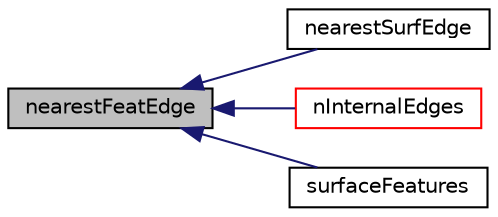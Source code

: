 digraph "nearestFeatEdge"
{
  bgcolor="transparent";
  edge [fontname="Helvetica",fontsize="10",labelfontname="Helvetica",labelfontsize="10"];
  node [fontname="Helvetica",fontsize="10",shape=record];
  rankdir="LR";
  Node1 [label="nearestFeatEdge",height=0.2,width=0.4,color="black", fillcolor="grey75", style="filled", fontcolor="black"];
  Node1 -> Node2 [dir="back",color="midnightblue",fontsize="10",style="solid",fontname="Helvetica"];
  Node2 [label="nearestSurfEdge",height=0.2,width=0.4,color="black",URL="$a02551.html#a2f41ee3f33384b2cf74f2485b7d03df9",tooltip="Find nearest surface edge (out of selectedEdges) for each. "];
  Node1 -> Node3 [dir="back",color="midnightblue",fontsize="10",style="solid",fontname="Helvetica"];
  Node3 [label="nInternalEdges",height=0.2,width=0.4,color="red",URL="$a02551.html#a3b322af5609b09f5d4f4b6fda11930df",tooltip="Return number of internal edges. "];
  Node1 -> Node4 [dir="back",color="midnightblue",fontsize="10",style="solid",fontname="Helvetica"];
  Node4 [label="surfaceFeatures",height=0.2,width=0.4,color="black",URL="$a02551.html#ad37c6263cbba065fbffe29e843e18245",tooltip="Construct from pointField and edgeList (edgeMesh) "];
}
